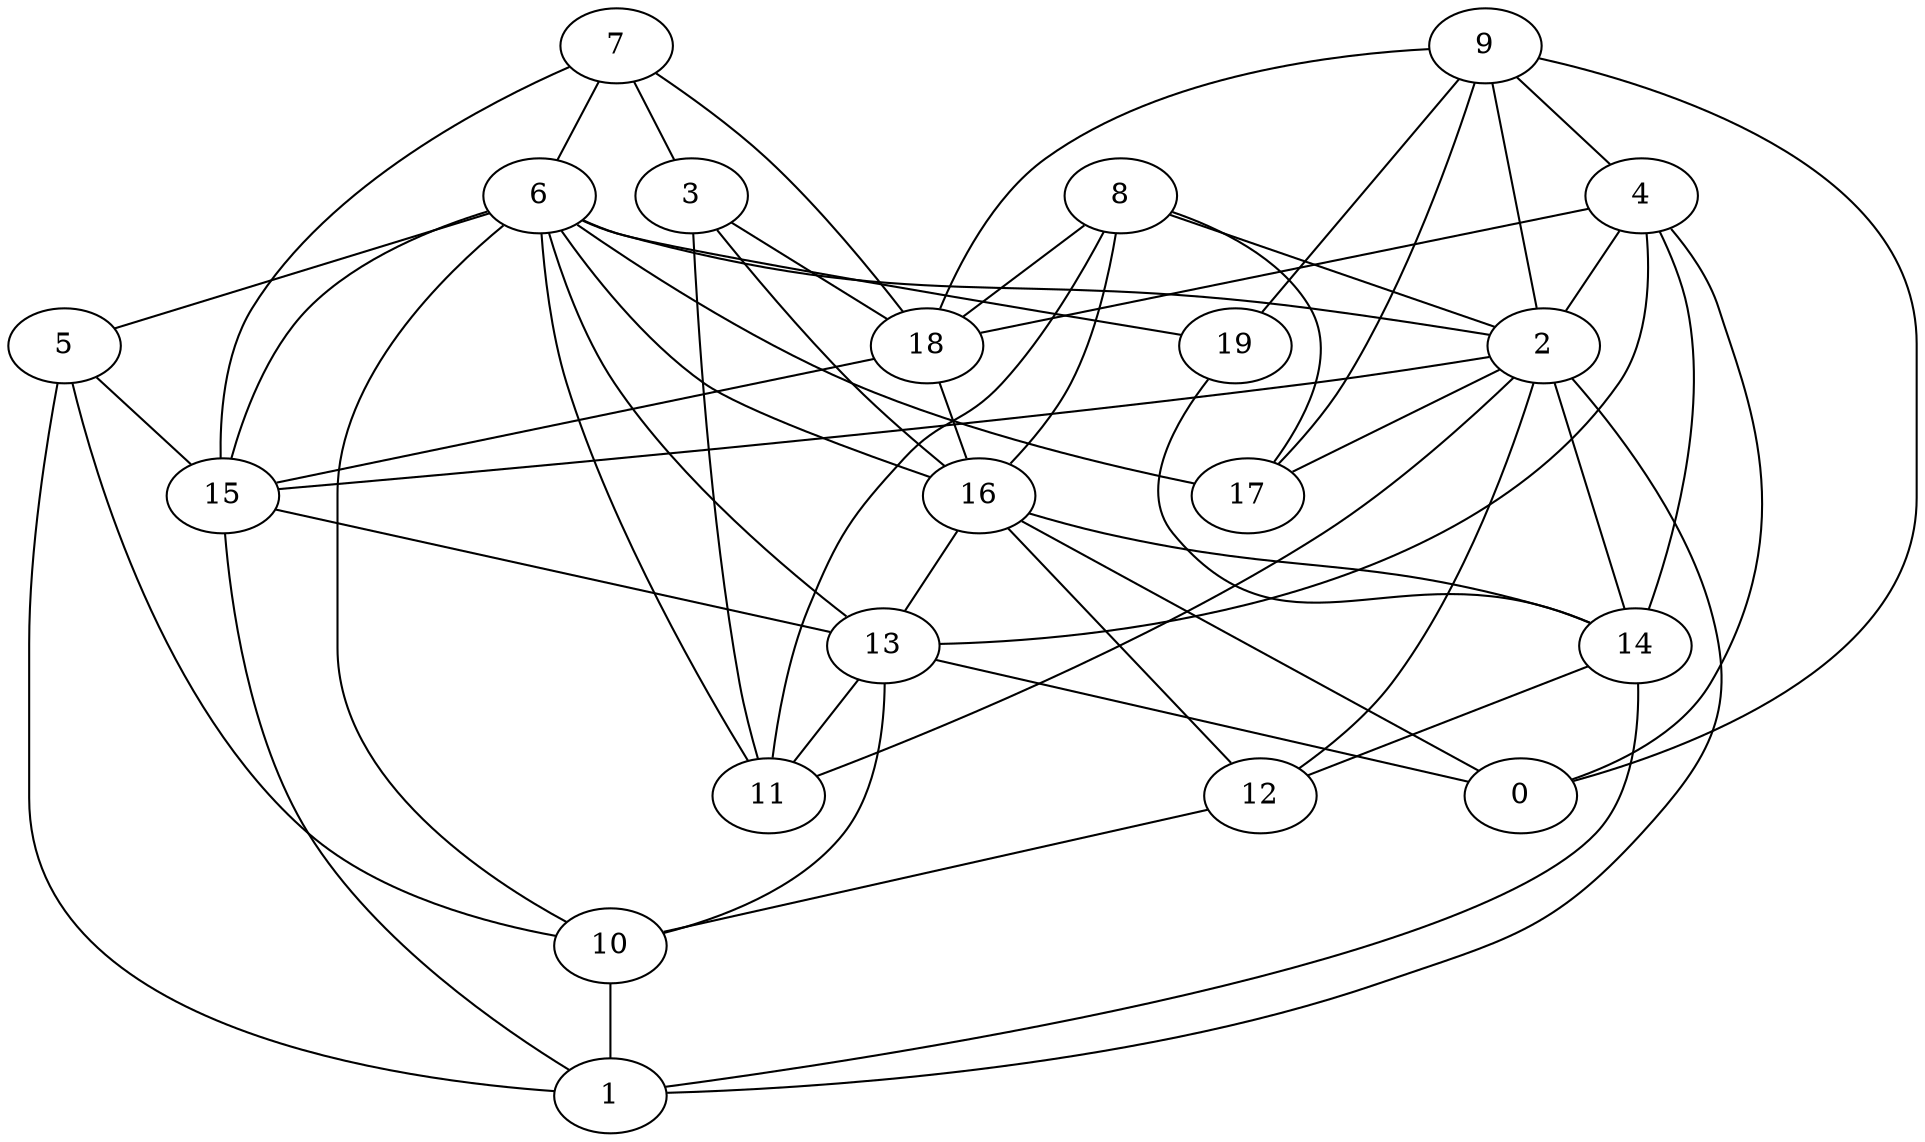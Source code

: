 digraph GG_graph {

subgraph G_graph {
edge [color = black]
"4" -> "18" [dir = none]
"4" -> "0" [dir = none]
"4" -> "2" [dir = none]
"4" -> "13" [dir = none]
"4" -> "14" [dir = none]
"14" -> "12" [dir = none]
"14" -> "1" [dir = none]
"10" -> "1" [dir = none]
"12" -> "10" [dir = none]
"2" -> "11" [dir = none]
"2" -> "14" [dir = none]
"2" -> "17" [dir = none]
"2" -> "15" [dir = none]
"2" -> "12" [dir = none]
"2" -> "1" [dir = none]
"9" -> "4" [dir = none]
"9" -> "18" [dir = none]
"9" -> "17" [dir = none]
"9" -> "2" [dir = none]
"9" -> "19" [dir = none]
"9" -> "0" [dir = none]
"19" -> "14" [dir = none]
"6" -> "13" [dir = none]
"6" -> "17" [dir = none]
"6" -> "2" [dir = none]
"6" -> "19" [dir = none]
"6" -> "16" [dir = none]
"6" -> "10" [dir = none]
"6" -> "15" [dir = none]
"6" -> "11" [dir = none]
"6" -> "5" [dir = none]
"5" -> "1" [dir = none]
"5" -> "10" [dir = none]
"5" -> "15" [dir = none]
"18" -> "15" [dir = none]
"18" -> "16" [dir = none]
"3" -> "11" [dir = none]
"3" -> "16" [dir = none]
"3" -> "18" [dir = none]
"16" -> "12" [dir = none]
"16" -> "0" [dir = none]
"16" -> "14" [dir = none]
"16" -> "13" [dir = none]
"8" -> "18" [dir = none]
"8" -> "2" [dir = none]
"8" -> "16" [dir = none]
"8" -> "17" [dir = none]
"8" -> "11" [dir = none]
"7" -> "6" [dir = none]
"7" -> "3" [dir = none]
"7" -> "18" [dir = none]
"7" -> "15" [dir = none]
"15" -> "1" [dir = none]
"15" -> "13" [dir = none]
"13" -> "10" [dir = none]
"13" -> "0" [dir = none]
"13" -> "11" [dir = none]
}

}
